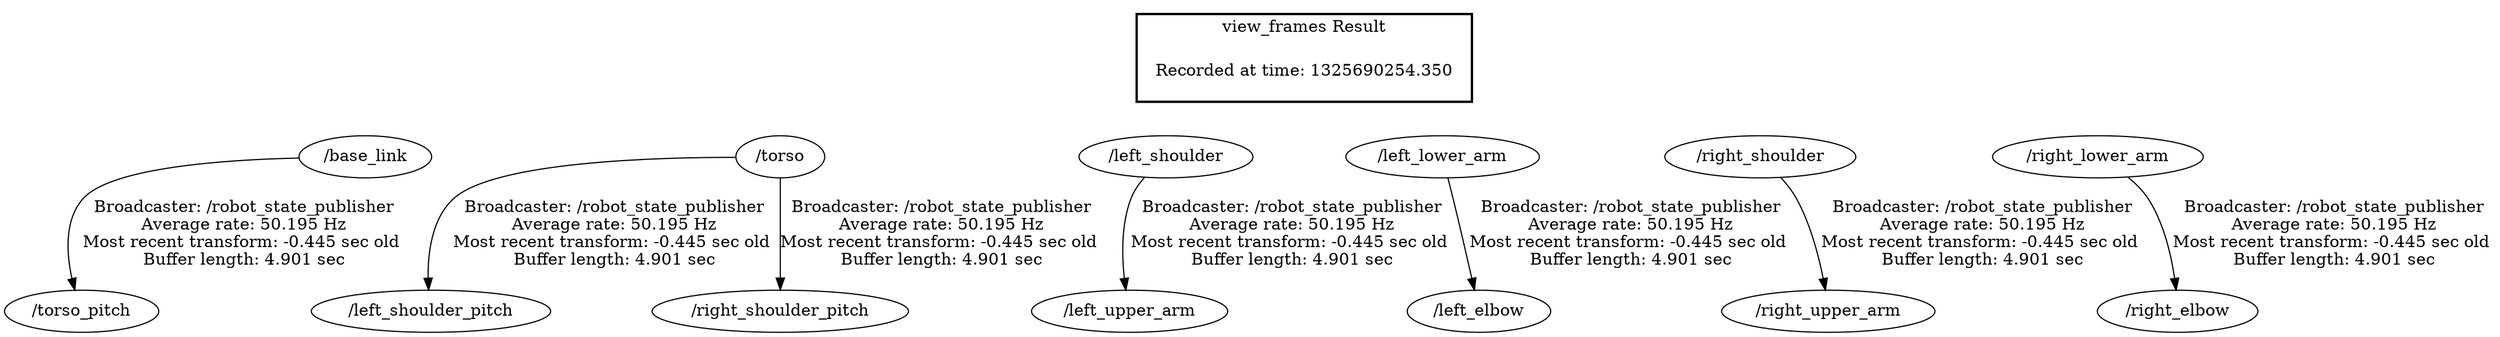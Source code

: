 digraph G {
"/base_link" -> "/torso_pitch"[label="Broadcaster: /robot_state_publisher\nAverage rate: 50.195 Hz\nMost recent transform: -0.445 sec old \nBuffer length: 4.901 sec\n"];
"/torso" -> "/left_shoulder_pitch"[label="Broadcaster: /robot_state_publisher\nAverage rate: 50.195 Hz\nMost recent transform: -0.445 sec old \nBuffer length: 4.901 sec\n"];
"/left_shoulder" -> "/left_upper_arm"[label="Broadcaster: /robot_state_publisher\nAverage rate: 50.195 Hz\nMost recent transform: -0.445 sec old \nBuffer length: 4.901 sec\n"];
"/left_lower_arm" -> "/left_elbow"[label="Broadcaster: /robot_state_publisher\nAverage rate: 50.195 Hz\nMost recent transform: -0.445 sec old \nBuffer length: 4.901 sec\n"];
"/torso" -> "/right_shoulder_pitch"[label="Broadcaster: /robot_state_publisher\nAverage rate: 50.195 Hz\nMost recent transform: -0.445 sec old \nBuffer length: 4.901 sec\n"];
"/right_shoulder" -> "/right_upper_arm"[label="Broadcaster: /robot_state_publisher\nAverage rate: 50.195 Hz\nMost recent transform: -0.445 sec old \nBuffer length: 4.901 sec\n"];
"/right_lower_arm" -> "/right_elbow"[label="Broadcaster: /robot_state_publisher\nAverage rate: 50.195 Hz\nMost recent transform: -0.445 sec old \nBuffer length: 4.901 sec\n"];
edge [style=invis];
 subgraph cluster_legend { style=bold; color=black; label ="view_frames Result";
"Recorded at time: 1325690254.350"[ shape=plaintext ] ;
 }->"/base_link";
edge [style=invis];
 subgraph cluster_legend { style=bold; color=black; label ="view_frames Result";
"Recorded at time: 1325690254.350"[ shape=plaintext ] ;
 }->"/torso";
edge [style=invis];
 subgraph cluster_legend { style=bold; color=black; label ="view_frames Result";
"Recorded at time: 1325690254.350"[ shape=plaintext ] ;
 }->"/left_shoulder";
edge [style=invis];
 subgraph cluster_legend { style=bold; color=black; label ="view_frames Result";
"Recorded at time: 1325690254.350"[ shape=plaintext ] ;
 }->"/left_lower_arm";
edge [style=invis];
 subgraph cluster_legend { style=bold; color=black; label ="view_frames Result";
"Recorded at time: 1325690254.350"[ shape=plaintext ] ;
 }->"/right_shoulder";
edge [style=invis];
 subgraph cluster_legend { style=bold; color=black; label ="view_frames Result";
"Recorded at time: 1325690254.350"[ shape=plaintext ] ;
 }->"/right_lower_arm";
}